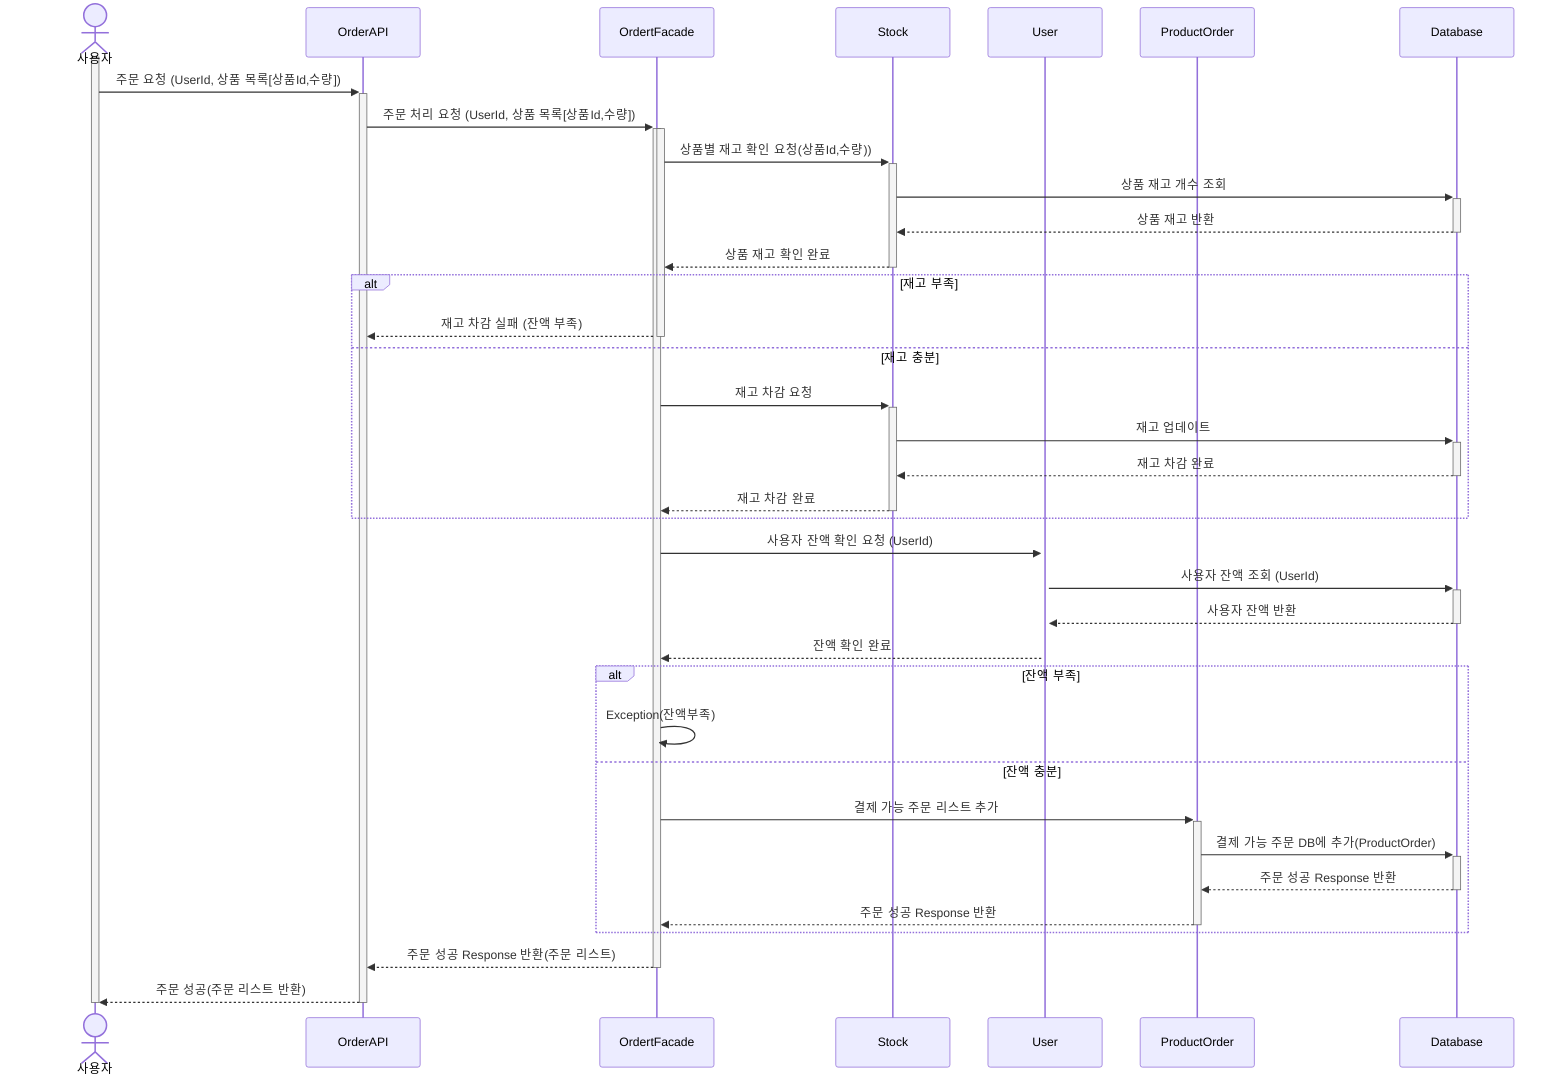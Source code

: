 sequenceDiagram
    actor Customer as 사용자
    participant API as OrderAPI
    participant Facade as OrdertFacade
    participant Stock as Stock
    participant User as User
    participant Order as ProductOrder
    participant DB as Database


    %% 주문
    activate Customer
    Customer->>+API: 주문 요청 (UserId, 상품 목록[상품Id,수량])
    API->>+Facade: 주문 처리 요청 (UserId, 상품 목록[상품Id,수량])
    activate Facade

    %%재고 확인 및 차감
    Facade->>+Stock: 상품별 재고 확인 요청(상품Id,수량))
    Stock->>+DB: 상품 재고 개수 조회
    DB-->>-Stock: 상품 재고 반환
    Stock-->>-Facade: 상품 재고 확인 완료

    
    alt 재고 부족
        Facade-->>-API: 재고 차감 실패 (잔액 부족)
    else 재고 충분
        Facade->>+Stock: 재고 차감 요청
        Stock->>+DB: 재고 업데이트
        DB-->>-Stock: 재고 차감 완료
        Stock-->>-Facade: 재고 차감 완료
    end

    %% 잔액 확인 및 차감
    Facade->>+User: 사용자 잔액 확인 요청 (UserId)
    User->>+DB: 사용자 잔액 조회 (UserId)
    DB-->>-User: 사용자 잔액 반환
    User-->>Facade: 잔액 확인 완료

    alt 잔액 부족
        Facade->>Facade: Exception(잔액부족)
    else 잔액 충분
        Facade->>+Order: 결제 가능 주문 리스트 추가
        Order->>+DB: 결제 가능 주문 DB에 추가(ProductOrder)
        DB-->>-Order: 주문 성공 Response 반환
        Order-->>-Facade: 주문 성공 Response 반환
    end
    Facade-->>-API: 주문 성공 Response 반환(주문 리스트)
    API-->>-Customer: 주문 성공(주문 리스트 반환)
    deactivate Customer